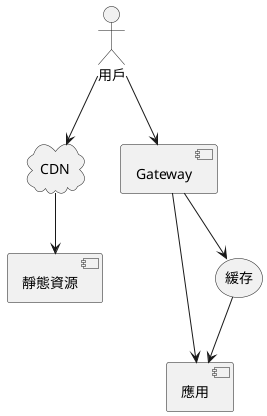 @startuml
actor 用戶
cloud CDN
component 靜態資源
component Gateway
component 應用
storage 緩存

用戶 --> CDN
CDN --> 靜態資源
用戶 --> Gateway
Gateway --> 應用
緩存 --> 應用
Gateway --> 緩存
@enduml